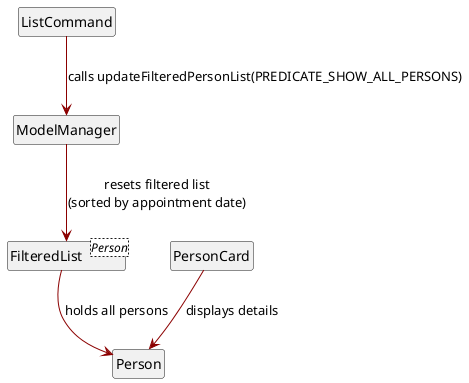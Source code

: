 @startuml
hide members
hide footbox
hide circle

skinparam arrowColor DARKRED

class ListCommand
class ModelManager
class "FilteredList<Person>" as FilteredList
class Person
class PersonCard

ListCommand --> ModelManager : calls updateFilteredPersonList(PREDICATE_SHOW_ALL_PERSONS)
ModelManager --> FilteredList : resets filtered list\n(sorted by appointment date)
FilteredList --> Person : holds all persons
PersonCard --> Person : displays details

@enduml
